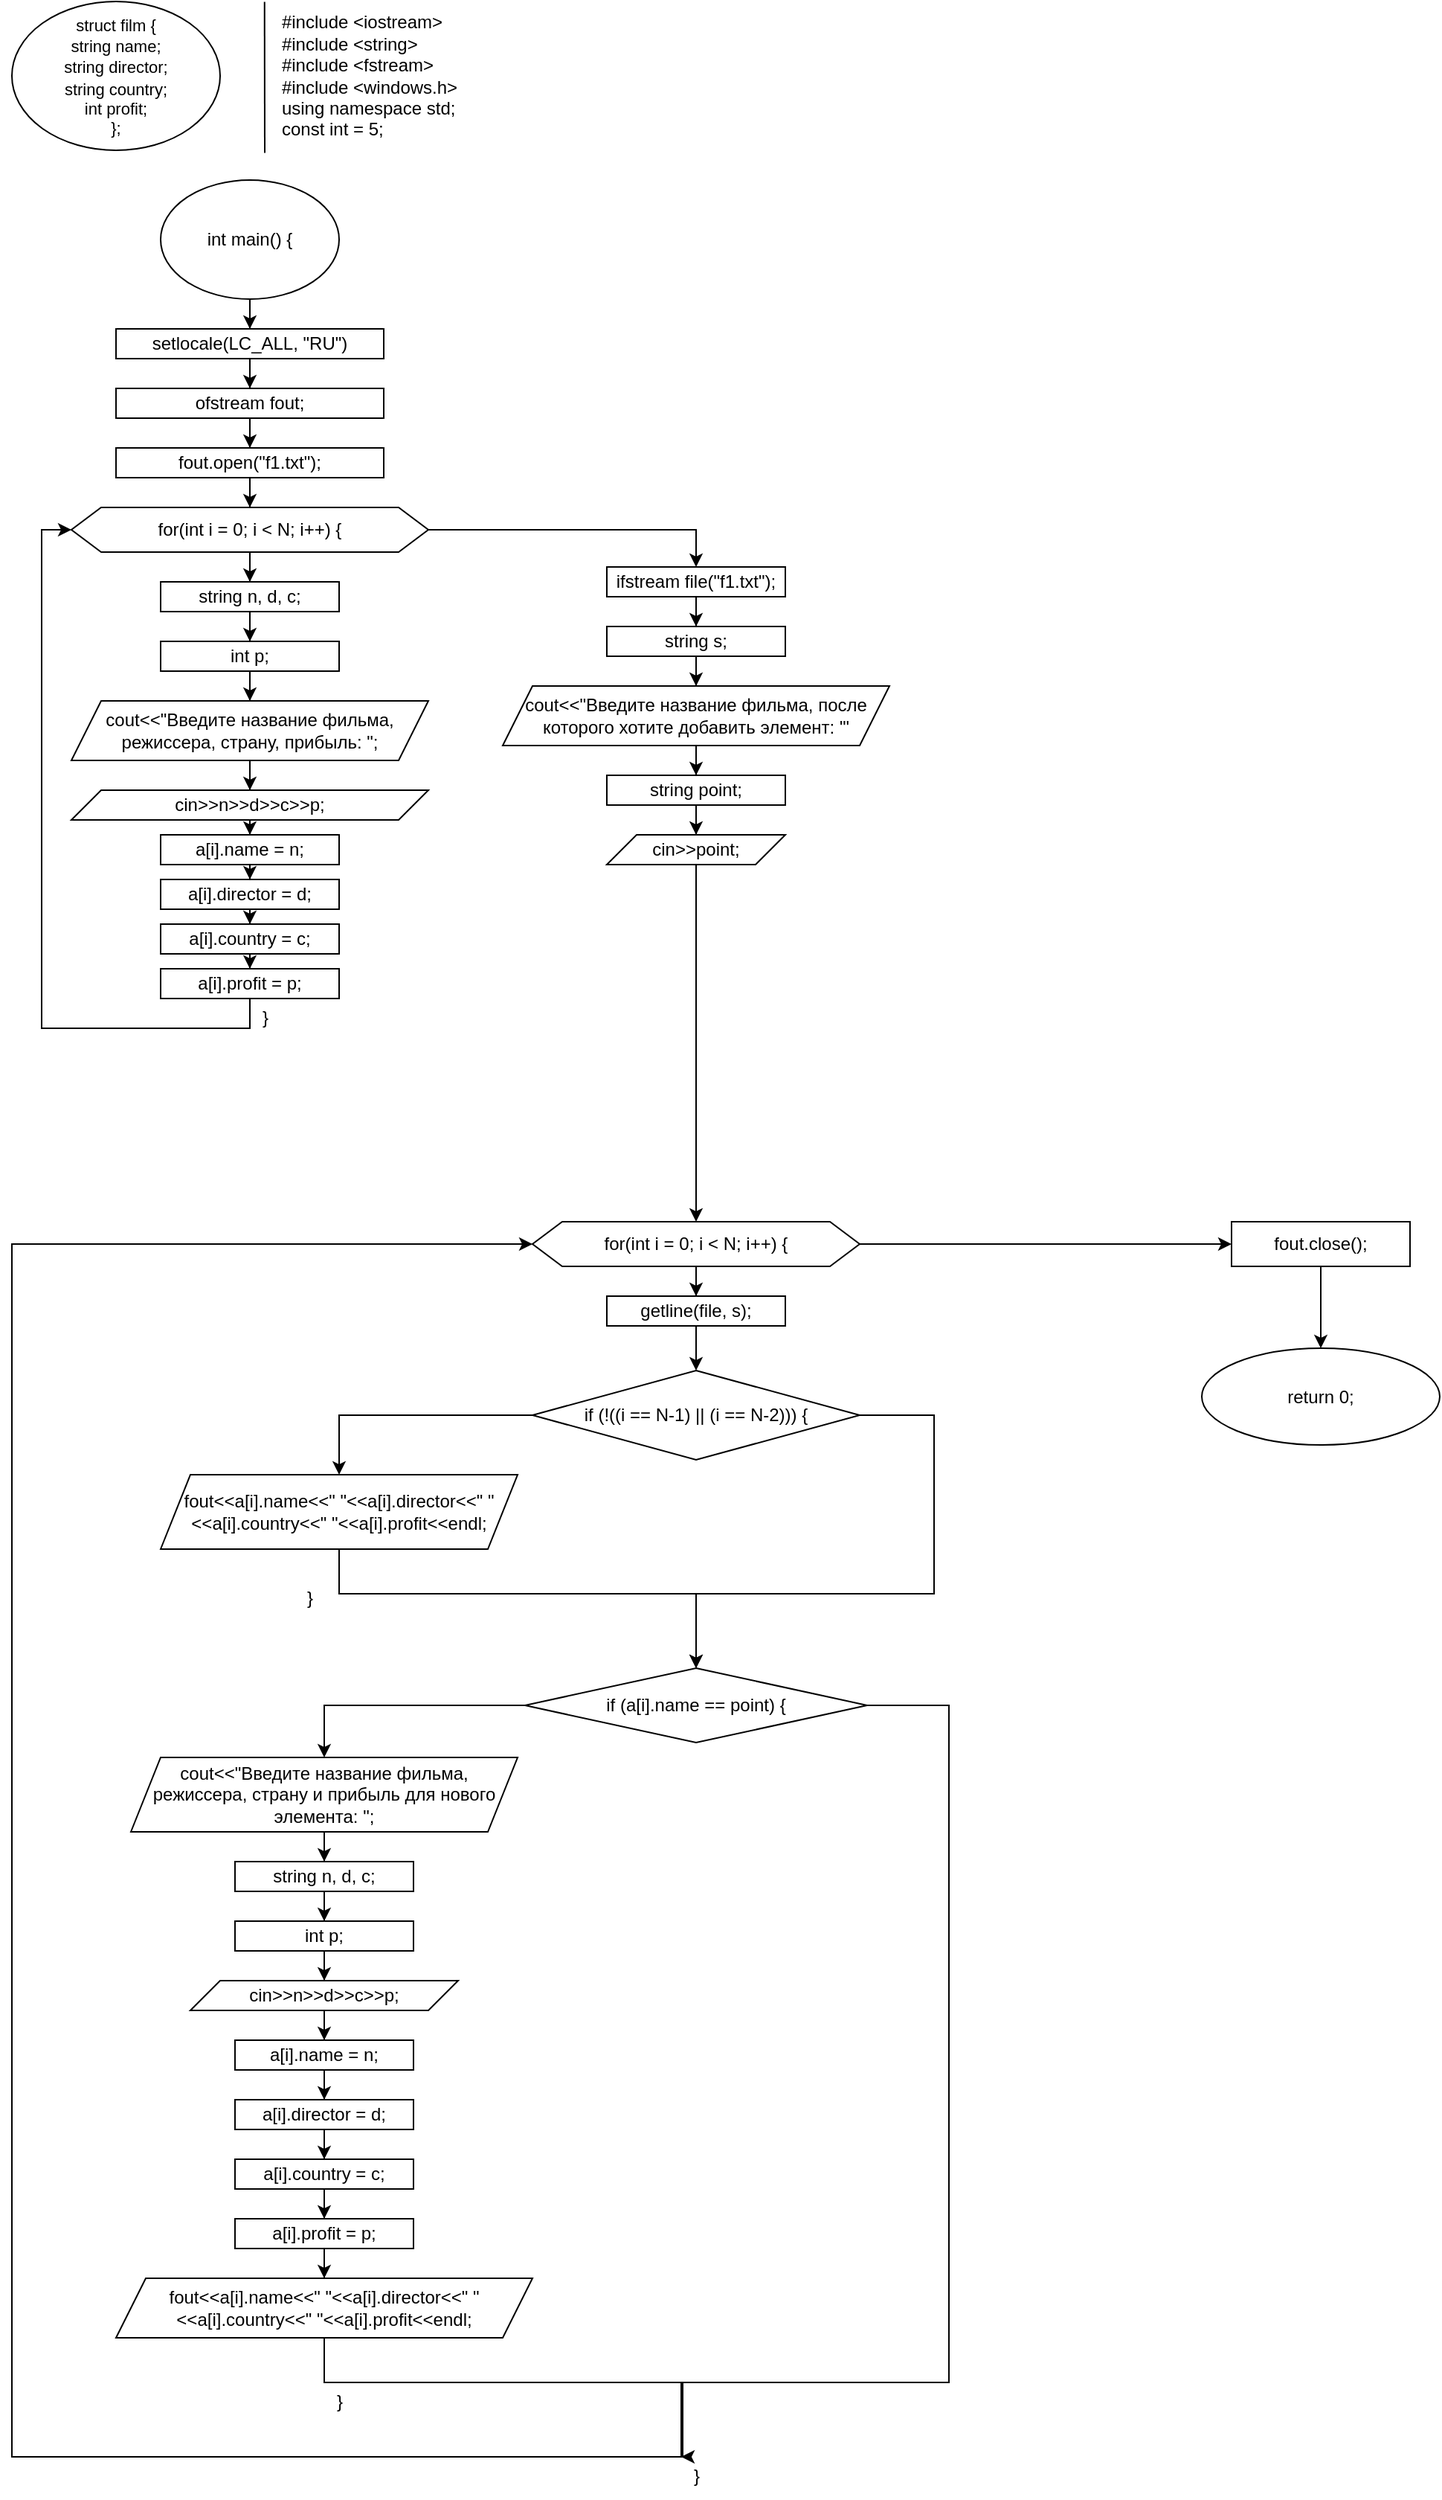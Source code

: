 <mxfile version="23.0.2" type="device">
  <diagram name="Страница — 1" id="oN_DMyjuyCgzwWXafFto">
    <mxGraphModel dx="1609" dy="880" grid="0" gridSize="10" guides="1" tooltips="1" connect="1" arrows="1" fold="1" page="1" pageScale="1" pageWidth="4681" pageHeight="3300" math="0" shadow="0">
      <root>
        <mxCell id="0" />
        <mxCell id="1" parent="0" />
        <mxCell id="-rOFNgzKbVqh0uoXaDFQ-1" value="&lt;font style=&quot;font-size: 11px;&quot;&gt;struct film {&lt;br&gt;string name;&lt;br&gt;string director;&lt;br&gt;string country;&lt;br&gt;&lt;/font&gt;&lt;div style=&quot;font-size: 11px;&quot;&gt;&lt;span style=&quot;background-color: initial;&quot;&gt;&lt;font style=&quot;font-size: 11px;&quot;&gt;int profit;&lt;/font&gt;&lt;/span&gt;&lt;/div&gt;&lt;div style=&quot;font-size: 11px;&quot;&gt;&lt;span style=&quot;background-color: initial;&quot;&gt;&lt;font style=&quot;font-size: 11px;&quot;&gt;};&lt;/font&gt;&lt;/span&gt;&lt;/div&gt;" style="ellipse;whiteSpace=wrap;html=1;align=center;" vertex="1" parent="1">
          <mxGeometry x="986" y="186" width="140" height="100" as="geometry" />
        </mxCell>
        <mxCell id="-rOFNgzKbVqh0uoXaDFQ-2" value="" style="endArrow=none;html=1;rounded=0;exitX=0;exitY=1.017;exitDx=0;exitDy=0;exitPerimeter=0;entryX=-0.001;entryY=0.003;entryDx=0;entryDy=0;entryPerimeter=0;" edge="1" parent="1" source="-rOFNgzKbVqh0uoXaDFQ-3" target="-rOFNgzKbVqh0uoXaDFQ-3">
          <mxGeometry width="50" height="50" relative="1" as="geometry">
            <mxPoint x="1156" y="276" as="sourcePoint" />
            <mxPoint x="1156" y="196" as="targetPoint" />
          </mxGeometry>
        </mxCell>
        <mxCell id="-rOFNgzKbVqh0uoXaDFQ-3" value="&lt;div style=&quot;text-align: left;&quot;&gt;&lt;span style=&quot;background-color: initial;&quot;&gt;#include &amp;lt;iostream&amp;gt;&lt;/span&gt;&lt;/div&gt;&lt;div style=&quot;text-align: left;&quot;&gt;&lt;span style=&quot;background-color: initial;&quot;&gt;#include &amp;lt;string&amp;gt;&lt;/span&gt;&lt;/div&gt;&lt;div style=&quot;text-align: left;&quot;&gt;&lt;span style=&quot;background-color: initial;&quot;&gt;#include &amp;lt;fstream&amp;gt;&lt;/span&gt;&lt;/div&gt;&lt;div style=&quot;text-align: left;&quot;&gt;&lt;span style=&quot;background-color: initial;&quot;&gt;#include &amp;lt;windows.h&amp;gt;&lt;/span&gt;&lt;/div&gt;&lt;div style=&quot;text-align: left;&quot;&gt;&lt;span style=&quot;background-color: initial;&quot;&gt;using namespace std;&lt;/span&gt;&lt;/div&gt;&lt;div style=&quot;text-align: left;&quot;&gt;&lt;span style=&quot;background-color: initial;&quot;&gt;const int = 5;&lt;/span&gt;&lt;/div&gt;" style="text;html=1;align=center;verticalAlign=middle;resizable=0;points=[];autosize=1;strokeColor=none;fillColor=none;" vertex="1" parent="1">
          <mxGeometry x="1156" y="186" width="140" height="100" as="geometry" />
        </mxCell>
        <mxCell id="-rOFNgzKbVqh0uoXaDFQ-6" value="" style="edgeStyle=orthogonalEdgeStyle;rounded=0;orthogonalLoop=1;jettySize=auto;html=1;" edge="1" parent="1" source="-rOFNgzKbVqh0uoXaDFQ-4" target="-rOFNgzKbVqh0uoXaDFQ-5">
          <mxGeometry relative="1" as="geometry" />
        </mxCell>
        <mxCell id="-rOFNgzKbVqh0uoXaDFQ-4" value="int main() {" style="ellipse;whiteSpace=wrap;html=1;" vertex="1" parent="1">
          <mxGeometry x="1086" y="306" width="120" height="80" as="geometry" />
        </mxCell>
        <mxCell id="-rOFNgzKbVqh0uoXaDFQ-8" value="" style="edgeStyle=orthogonalEdgeStyle;rounded=0;orthogonalLoop=1;jettySize=auto;html=1;" edge="1" parent="1" source="-rOFNgzKbVqh0uoXaDFQ-5" target="-rOFNgzKbVqh0uoXaDFQ-7">
          <mxGeometry relative="1" as="geometry" />
        </mxCell>
        <mxCell id="-rOFNgzKbVqh0uoXaDFQ-5" value="setlocale(LC_ALL, &quot;RU&quot;)" style="whiteSpace=wrap;html=1;" vertex="1" parent="1">
          <mxGeometry x="1056" y="406" width="180" height="20" as="geometry" />
        </mxCell>
        <mxCell id="-rOFNgzKbVqh0uoXaDFQ-10" value="" style="edgeStyle=orthogonalEdgeStyle;rounded=0;orthogonalLoop=1;jettySize=auto;html=1;" edge="1" parent="1" source="-rOFNgzKbVqh0uoXaDFQ-7" target="-rOFNgzKbVqh0uoXaDFQ-9">
          <mxGeometry relative="1" as="geometry" />
        </mxCell>
        <mxCell id="-rOFNgzKbVqh0uoXaDFQ-7" value="ofstream fout;" style="whiteSpace=wrap;html=1;" vertex="1" parent="1">
          <mxGeometry x="1056" y="446" width="180" height="20" as="geometry" />
        </mxCell>
        <mxCell id="-rOFNgzKbVqh0uoXaDFQ-12" value="" style="edgeStyle=orthogonalEdgeStyle;rounded=0;orthogonalLoop=1;jettySize=auto;html=1;" edge="1" parent="1" source="-rOFNgzKbVqh0uoXaDFQ-9" target="-rOFNgzKbVqh0uoXaDFQ-11">
          <mxGeometry relative="1" as="geometry" />
        </mxCell>
        <mxCell id="-rOFNgzKbVqh0uoXaDFQ-9" value="fout.open(&quot;f1.txt&quot;);" style="whiteSpace=wrap;html=1;" vertex="1" parent="1">
          <mxGeometry x="1056" y="486" width="180" height="20" as="geometry" />
        </mxCell>
        <mxCell id="-rOFNgzKbVqh0uoXaDFQ-14" value="" style="edgeStyle=orthogonalEdgeStyle;rounded=0;orthogonalLoop=1;jettySize=auto;html=1;" edge="1" parent="1" source="-rOFNgzKbVqh0uoXaDFQ-11" target="-rOFNgzKbVqh0uoXaDFQ-13">
          <mxGeometry relative="1" as="geometry" />
        </mxCell>
        <mxCell id="-rOFNgzKbVqh0uoXaDFQ-32" value="" style="edgeStyle=orthogonalEdgeStyle;rounded=0;orthogonalLoop=1;jettySize=auto;html=1;" edge="1" parent="1" source="-rOFNgzKbVqh0uoXaDFQ-11" target="-rOFNgzKbVqh0uoXaDFQ-31">
          <mxGeometry relative="1" as="geometry" />
        </mxCell>
        <mxCell id="-rOFNgzKbVqh0uoXaDFQ-11" value="for(int i = 0; i &amp;lt; N; i++) {" style="shape=hexagon;perimeter=hexagonPerimeter2;whiteSpace=wrap;html=1;fixedSize=1;" vertex="1" parent="1">
          <mxGeometry x="1026" y="526" width="240" height="30" as="geometry" />
        </mxCell>
        <mxCell id="-rOFNgzKbVqh0uoXaDFQ-16" value="" style="edgeStyle=orthogonalEdgeStyle;rounded=0;orthogonalLoop=1;jettySize=auto;html=1;" edge="1" parent="1" source="-rOFNgzKbVqh0uoXaDFQ-13" target="-rOFNgzKbVqh0uoXaDFQ-15">
          <mxGeometry relative="1" as="geometry" />
        </mxCell>
        <mxCell id="-rOFNgzKbVqh0uoXaDFQ-13" value="string n, d, c;" style="whiteSpace=wrap;html=1;" vertex="1" parent="1">
          <mxGeometry x="1086" y="576" width="120" height="20" as="geometry" />
        </mxCell>
        <mxCell id="-rOFNgzKbVqh0uoXaDFQ-18" value="" style="edgeStyle=orthogonalEdgeStyle;rounded=0;orthogonalLoop=1;jettySize=auto;html=1;" edge="1" parent="1" source="-rOFNgzKbVqh0uoXaDFQ-15" target="-rOFNgzKbVqh0uoXaDFQ-17">
          <mxGeometry relative="1" as="geometry" />
        </mxCell>
        <mxCell id="-rOFNgzKbVqh0uoXaDFQ-15" value="int p;" style="whiteSpace=wrap;html=1;" vertex="1" parent="1">
          <mxGeometry x="1086" y="616" width="120" height="20" as="geometry" />
        </mxCell>
        <mxCell id="-rOFNgzKbVqh0uoXaDFQ-20" value="" style="edgeStyle=orthogonalEdgeStyle;rounded=0;orthogonalLoop=1;jettySize=auto;html=1;" edge="1" parent="1" source="-rOFNgzKbVqh0uoXaDFQ-17" target="-rOFNgzKbVqh0uoXaDFQ-19">
          <mxGeometry relative="1" as="geometry" />
        </mxCell>
        <mxCell id="-rOFNgzKbVqh0uoXaDFQ-17" value="cout&amp;lt;&amp;lt;&quot;Введите название фильма, режиссера, страну, прибыль: &quot;;" style="shape=parallelogram;perimeter=parallelogramPerimeter;whiteSpace=wrap;html=1;fixedSize=1;" vertex="1" parent="1">
          <mxGeometry x="1026" y="656" width="240" height="40" as="geometry" />
        </mxCell>
        <mxCell id="-rOFNgzKbVqh0uoXaDFQ-22" value="" style="edgeStyle=orthogonalEdgeStyle;rounded=0;orthogonalLoop=1;jettySize=auto;html=1;" edge="1" parent="1" source="-rOFNgzKbVqh0uoXaDFQ-19" target="-rOFNgzKbVqh0uoXaDFQ-21">
          <mxGeometry relative="1" as="geometry" />
        </mxCell>
        <mxCell id="-rOFNgzKbVqh0uoXaDFQ-19" value="cin&amp;gt;&amp;gt;n&amp;gt;&amp;gt;d&amp;gt;&amp;gt;c&amp;gt;&amp;gt;p;" style="shape=parallelogram;perimeter=parallelogramPerimeter;whiteSpace=wrap;html=1;fixedSize=1;" vertex="1" parent="1">
          <mxGeometry x="1026" y="716" width="240" height="20" as="geometry" />
        </mxCell>
        <mxCell id="-rOFNgzKbVqh0uoXaDFQ-24" value="" style="edgeStyle=orthogonalEdgeStyle;rounded=0;orthogonalLoop=1;jettySize=auto;html=1;" edge="1" parent="1" source="-rOFNgzKbVqh0uoXaDFQ-21" target="-rOFNgzKbVqh0uoXaDFQ-23">
          <mxGeometry relative="1" as="geometry" />
        </mxCell>
        <mxCell id="-rOFNgzKbVqh0uoXaDFQ-21" value="a[i].name = n;" style="whiteSpace=wrap;html=1;" vertex="1" parent="1">
          <mxGeometry x="1086" y="746" width="120" height="20" as="geometry" />
        </mxCell>
        <mxCell id="-rOFNgzKbVqh0uoXaDFQ-26" value="" style="edgeStyle=orthogonalEdgeStyle;rounded=0;orthogonalLoop=1;jettySize=auto;html=1;" edge="1" parent="1" source="-rOFNgzKbVqh0uoXaDFQ-23" target="-rOFNgzKbVqh0uoXaDFQ-25">
          <mxGeometry relative="1" as="geometry" />
        </mxCell>
        <mxCell id="-rOFNgzKbVqh0uoXaDFQ-23" value="a[i].director = d;" style="whiteSpace=wrap;html=1;" vertex="1" parent="1">
          <mxGeometry x="1086" y="776" width="120" height="20" as="geometry" />
        </mxCell>
        <mxCell id="-rOFNgzKbVqh0uoXaDFQ-28" value="" style="edgeStyle=orthogonalEdgeStyle;rounded=0;orthogonalLoop=1;jettySize=auto;html=1;" edge="1" parent="1" source="-rOFNgzKbVqh0uoXaDFQ-25" target="-rOFNgzKbVqh0uoXaDFQ-27">
          <mxGeometry relative="1" as="geometry" />
        </mxCell>
        <mxCell id="-rOFNgzKbVqh0uoXaDFQ-25" value="a[i].country = c;" style="whiteSpace=wrap;html=1;" vertex="1" parent="1">
          <mxGeometry x="1086" y="806" width="120" height="20" as="geometry" />
        </mxCell>
        <mxCell id="-rOFNgzKbVqh0uoXaDFQ-29" style="edgeStyle=orthogonalEdgeStyle;rounded=0;orthogonalLoop=1;jettySize=auto;html=1;entryX=0;entryY=0.5;entryDx=0;entryDy=0;" edge="1" parent="1" source="-rOFNgzKbVqh0uoXaDFQ-27" target="-rOFNgzKbVqh0uoXaDFQ-11">
          <mxGeometry relative="1" as="geometry">
            <Array as="points">
              <mxPoint x="1146" y="876" />
              <mxPoint x="1006" y="876" />
              <mxPoint x="1006" y="541" />
            </Array>
          </mxGeometry>
        </mxCell>
        <mxCell id="-rOFNgzKbVqh0uoXaDFQ-27" value="a[i].profit = p;" style="whiteSpace=wrap;html=1;" vertex="1" parent="1">
          <mxGeometry x="1086" y="836" width="120" height="20" as="geometry" />
        </mxCell>
        <mxCell id="-rOFNgzKbVqh0uoXaDFQ-30" value="}" style="text;html=1;align=center;verticalAlign=middle;resizable=0;points=[];autosize=1;strokeColor=none;fillColor=none;" vertex="1" parent="1">
          <mxGeometry x="1141" y="854" width="30" height="30" as="geometry" />
        </mxCell>
        <mxCell id="-rOFNgzKbVqh0uoXaDFQ-34" value="" style="edgeStyle=orthogonalEdgeStyle;rounded=0;orthogonalLoop=1;jettySize=auto;html=1;" edge="1" parent="1" source="-rOFNgzKbVqh0uoXaDFQ-31" target="-rOFNgzKbVqh0uoXaDFQ-33">
          <mxGeometry relative="1" as="geometry" />
        </mxCell>
        <mxCell id="-rOFNgzKbVqh0uoXaDFQ-31" value="ifstream file(&quot;f1.txt&quot;);" style="whiteSpace=wrap;html=1;" vertex="1" parent="1">
          <mxGeometry x="1386" y="566" width="120" height="20" as="geometry" />
        </mxCell>
        <mxCell id="-rOFNgzKbVqh0uoXaDFQ-38" value="" style="edgeStyle=orthogonalEdgeStyle;rounded=0;orthogonalLoop=1;jettySize=auto;html=1;" edge="1" parent="1" source="-rOFNgzKbVqh0uoXaDFQ-33" target="-rOFNgzKbVqh0uoXaDFQ-37">
          <mxGeometry relative="1" as="geometry" />
        </mxCell>
        <mxCell id="-rOFNgzKbVqh0uoXaDFQ-33" value="string s;" style="whiteSpace=wrap;html=1;" vertex="1" parent="1">
          <mxGeometry x="1386" y="606" width="120" height="20" as="geometry" />
        </mxCell>
        <mxCell id="-rOFNgzKbVqh0uoXaDFQ-42" value="" style="edgeStyle=orthogonalEdgeStyle;rounded=0;orthogonalLoop=1;jettySize=auto;html=1;" edge="1" parent="1" source="-rOFNgzKbVqh0uoXaDFQ-37" target="-rOFNgzKbVqh0uoXaDFQ-41">
          <mxGeometry relative="1" as="geometry" />
        </mxCell>
        <mxCell id="-rOFNgzKbVqh0uoXaDFQ-37" value="cout&amp;lt;&amp;lt;&quot;Введите название фильма, после которого хотите добавить элемент: &quot;&#39;" style="shape=parallelogram;perimeter=parallelogramPerimeter;whiteSpace=wrap;html=1;fixedSize=1;" vertex="1" parent="1">
          <mxGeometry x="1316" y="646" width="260" height="40" as="geometry" />
        </mxCell>
        <mxCell id="-rOFNgzKbVqh0uoXaDFQ-44" value="" style="edgeStyle=orthogonalEdgeStyle;rounded=0;orthogonalLoop=1;jettySize=auto;html=1;" edge="1" parent="1" source="-rOFNgzKbVqh0uoXaDFQ-41" target="-rOFNgzKbVqh0uoXaDFQ-43">
          <mxGeometry relative="1" as="geometry" />
        </mxCell>
        <mxCell id="-rOFNgzKbVqh0uoXaDFQ-41" value="string point;" style="whiteSpace=wrap;html=1;" vertex="1" parent="1">
          <mxGeometry x="1386" y="706" width="120" height="20" as="geometry" />
        </mxCell>
        <mxCell id="-rOFNgzKbVqh0uoXaDFQ-46" value="" style="edgeStyle=orthogonalEdgeStyle;rounded=0;orthogonalLoop=1;jettySize=auto;html=1;" edge="1" parent="1" source="-rOFNgzKbVqh0uoXaDFQ-43" target="-rOFNgzKbVqh0uoXaDFQ-45">
          <mxGeometry relative="1" as="geometry" />
        </mxCell>
        <mxCell id="-rOFNgzKbVqh0uoXaDFQ-43" value="cin&amp;gt;&amp;gt;point;" style="shape=parallelogram;perimeter=parallelogramPerimeter;whiteSpace=wrap;html=1;fixedSize=1;" vertex="1" parent="1">
          <mxGeometry x="1386" y="746" width="120" height="20" as="geometry" />
        </mxCell>
        <mxCell id="-rOFNgzKbVqh0uoXaDFQ-48" value="" style="edgeStyle=orthogonalEdgeStyle;rounded=0;orthogonalLoop=1;jettySize=auto;html=1;" edge="1" parent="1" source="-rOFNgzKbVqh0uoXaDFQ-45" target="-rOFNgzKbVqh0uoXaDFQ-47">
          <mxGeometry relative="1" as="geometry" />
        </mxCell>
        <mxCell id="-rOFNgzKbVqh0uoXaDFQ-82" value="" style="edgeStyle=orthogonalEdgeStyle;rounded=0;orthogonalLoop=1;jettySize=auto;html=1;" edge="1" parent="1" source="-rOFNgzKbVqh0uoXaDFQ-45" target="-rOFNgzKbVqh0uoXaDFQ-81">
          <mxGeometry relative="1" as="geometry" />
        </mxCell>
        <mxCell id="-rOFNgzKbVqh0uoXaDFQ-45" value="for(int i = 0; i &amp;lt; N; i++) {" style="shape=hexagon;perimeter=hexagonPerimeter2;whiteSpace=wrap;html=1;fixedSize=1;" vertex="1" parent="1">
          <mxGeometry x="1336" y="1006" width="220" height="30" as="geometry" />
        </mxCell>
        <mxCell id="-rOFNgzKbVqh0uoXaDFQ-50" value="" style="edgeStyle=orthogonalEdgeStyle;rounded=0;orthogonalLoop=1;jettySize=auto;html=1;" edge="1" parent="1" source="-rOFNgzKbVqh0uoXaDFQ-47" target="-rOFNgzKbVqh0uoXaDFQ-49">
          <mxGeometry relative="1" as="geometry" />
        </mxCell>
        <mxCell id="-rOFNgzKbVqh0uoXaDFQ-47" value="getline(file, s);" style="whiteSpace=wrap;html=1;" vertex="1" parent="1">
          <mxGeometry x="1386" y="1056" width="120" height="20" as="geometry" />
        </mxCell>
        <mxCell id="-rOFNgzKbVqh0uoXaDFQ-54" value="" style="edgeStyle=orthogonalEdgeStyle;rounded=0;orthogonalLoop=1;jettySize=auto;html=1;" edge="1" parent="1" source="-rOFNgzKbVqh0uoXaDFQ-49" target="-rOFNgzKbVqh0uoXaDFQ-53">
          <mxGeometry relative="1" as="geometry" />
        </mxCell>
        <mxCell id="-rOFNgzKbVqh0uoXaDFQ-56" style="edgeStyle=orthogonalEdgeStyle;rounded=0;orthogonalLoop=1;jettySize=auto;html=1;exitX=1;exitY=0.5;exitDx=0;exitDy=0;entryX=0.5;entryY=0;entryDx=0;entryDy=0;" edge="1" parent="1" source="-rOFNgzKbVqh0uoXaDFQ-49" target="-rOFNgzKbVqh0uoXaDFQ-57">
          <mxGeometry relative="1" as="geometry">
            <mxPoint x="1447" y="1296" as="targetPoint" />
            <Array as="points">
              <mxPoint x="1606" y="1136" />
              <mxPoint x="1606" y="1256" />
              <mxPoint x="1446" y="1256" />
            </Array>
          </mxGeometry>
        </mxCell>
        <mxCell id="-rOFNgzKbVqh0uoXaDFQ-49" value="if (!((i == N-1) || (i == N-2))) {" style="rhombus;whiteSpace=wrap;html=1;" vertex="1" parent="1">
          <mxGeometry x="1336" y="1106" width="220" height="60" as="geometry" />
        </mxCell>
        <mxCell id="-rOFNgzKbVqh0uoXaDFQ-55" style="edgeStyle=orthogonalEdgeStyle;rounded=0;orthogonalLoop=1;jettySize=auto;html=1;entryX=0.5;entryY=0;entryDx=0;entryDy=0;" edge="1" parent="1" source="-rOFNgzKbVqh0uoXaDFQ-53" target="-rOFNgzKbVqh0uoXaDFQ-57">
          <mxGeometry relative="1" as="geometry">
            <mxPoint x="1447" y="1296" as="targetPoint" />
            <Array as="points">
              <mxPoint x="1206" y="1256" />
              <mxPoint x="1446" y="1256" />
            </Array>
          </mxGeometry>
        </mxCell>
        <mxCell id="-rOFNgzKbVqh0uoXaDFQ-53" value="fout&amp;lt;&amp;lt;a[i].name&amp;lt;&amp;lt;&quot; &quot;&amp;lt;&amp;lt;a[i].director&amp;lt;&amp;lt;&quot; &quot;&amp;lt;&amp;lt;a[i].country&amp;lt;&amp;lt;&quot; &quot;&amp;lt;&amp;lt;a[i].profit&amp;lt;&amp;lt;endl;" style="shape=parallelogram;perimeter=parallelogramPerimeter;whiteSpace=wrap;html=1;fixedSize=1;" vertex="1" parent="1">
          <mxGeometry x="1086" y="1176" width="240" height="50" as="geometry" />
        </mxCell>
        <mxCell id="-rOFNgzKbVqh0uoXaDFQ-59" value="" style="edgeStyle=orthogonalEdgeStyle;rounded=0;orthogonalLoop=1;jettySize=auto;html=1;" edge="1" parent="1" source="-rOFNgzKbVqh0uoXaDFQ-57" target="-rOFNgzKbVqh0uoXaDFQ-58">
          <mxGeometry relative="1" as="geometry" />
        </mxCell>
        <mxCell id="-rOFNgzKbVqh0uoXaDFQ-77" style="edgeStyle=orthogonalEdgeStyle;rounded=0;orthogonalLoop=1;jettySize=auto;html=1;exitX=1;exitY=0.5;exitDx=0;exitDy=0;" edge="1" parent="1" source="-rOFNgzKbVqh0uoXaDFQ-57">
          <mxGeometry relative="1" as="geometry">
            <mxPoint x="1436" y="1836" as="targetPoint" />
            <Array as="points">
              <mxPoint x="1616" y="1331" />
              <mxPoint x="1616" y="1786" />
              <mxPoint x="1437" y="1786" />
              <mxPoint x="1437" y="1836" />
            </Array>
          </mxGeometry>
        </mxCell>
        <mxCell id="-rOFNgzKbVqh0uoXaDFQ-57" value="if (a[i].name == point) {" style="rhombus;whiteSpace=wrap;html=1;" vertex="1" parent="1">
          <mxGeometry x="1331" y="1306" width="230" height="50" as="geometry" />
        </mxCell>
        <mxCell id="-rOFNgzKbVqh0uoXaDFQ-61" value="" style="edgeStyle=orthogonalEdgeStyle;rounded=0;orthogonalLoop=1;jettySize=auto;html=1;" edge="1" parent="1" source="-rOFNgzKbVqh0uoXaDFQ-58" target="-rOFNgzKbVqh0uoXaDFQ-60">
          <mxGeometry relative="1" as="geometry" />
        </mxCell>
        <mxCell id="-rOFNgzKbVqh0uoXaDFQ-58" value="cout&amp;lt;&amp;lt;&quot;Введите название фильма, режиссера, страну и прибыль для нового элемента: &quot;;" style="shape=parallelogram;perimeter=parallelogramPerimeter;whiteSpace=wrap;html=1;fixedSize=1;" vertex="1" parent="1">
          <mxGeometry x="1066" y="1366" width="260" height="50" as="geometry" />
        </mxCell>
        <mxCell id="-rOFNgzKbVqh0uoXaDFQ-63" value="" style="edgeStyle=orthogonalEdgeStyle;rounded=0;orthogonalLoop=1;jettySize=auto;html=1;" edge="1" parent="1" source="-rOFNgzKbVqh0uoXaDFQ-60" target="-rOFNgzKbVqh0uoXaDFQ-62">
          <mxGeometry relative="1" as="geometry" />
        </mxCell>
        <mxCell id="-rOFNgzKbVqh0uoXaDFQ-60" value="string n, d, c;" style="whiteSpace=wrap;html=1;" vertex="1" parent="1">
          <mxGeometry x="1136" y="1436" width="120" height="20" as="geometry" />
        </mxCell>
        <mxCell id="-rOFNgzKbVqh0uoXaDFQ-65" value="" style="edgeStyle=orthogonalEdgeStyle;rounded=0;orthogonalLoop=1;jettySize=auto;html=1;" edge="1" parent="1" source="-rOFNgzKbVqh0uoXaDFQ-62" target="-rOFNgzKbVqh0uoXaDFQ-64">
          <mxGeometry relative="1" as="geometry" />
        </mxCell>
        <mxCell id="-rOFNgzKbVqh0uoXaDFQ-62" value="int p;" style="whiteSpace=wrap;html=1;" vertex="1" parent="1">
          <mxGeometry x="1136" y="1476" width="120" height="20" as="geometry" />
        </mxCell>
        <mxCell id="-rOFNgzKbVqh0uoXaDFQ-67" value="" style="edgeStyle=orthogonalEdgeStyle;rounded=0;orthogonalLoop=1;jettySize=auto;html=1;" edge="1" parent="1" source="-rOFNgzKbVqh0uoXaDFQ-64" target="-rOFNgzKbVqh0uoXaDFQ-66">
          <mxGeometry relative="1" as="geometry" />
        </mxCell>
        <mxCell id="-rOFNgzKbVqh0uoXaDFQ-64" value="cin&amp;gt;&amp;gt;n&amp;gt;&amp;gt;d&amp;gt;&amp;gt;c&amp;gt;&amp;gt;p;" style="shape=parallelogram;perimeter=parallelogramPerimeter;whiteSpace=wrap;html=1;fixedSize=1;" vertex="1" parent="1">
          <mxGeometry x="1106" y="1516" width="180" height="20" as="geometry" />
        </mxCell>
        <mxCell id="-rOFNgzKbVqh0uoXaDFQ-69" value="" style="edgeStyle=orthogonalEdgeStyle;rounded=0;orthogonalLoop=1;jettySize=auto;html=1;" edge="1" parent="1" source="-rOFNgzKbVqh0uoXaDFQ-66" target="-rOFNgzKbVqh0uoXaDFQ-68">
          <mxGeometry relative="1" as="geometry" />
        </mxCell>
        <mxCell id="-rOFNgzKbVqh0uoXaDFQ-66" value="a[i].name = n;" style="whiteSpace=wrap;html=1;" vertex="1" parent="1">
          <mxGeometry x="1136" y="1556" width="120" height="20" as="geometry" />
        </mxCell>
        <mxCell id="-rOFNgzKbVqh0uoXaDFQ-71" value="" style="edgeStyle=orthogonalEdgeStyle;rounded=0;orthogonalLoop=1;jettySize=auto;html=1;" edge="1" parent="1" source="-rOFNgzKbVqh0uoXaDFQ-68" target="-rOFNgzKbVqh0uoXaDFQ-70">
          <mxGeometry relative="1" as="geometry" />
        </mxCell>
        <mxCell id="-rOFNgzKbVqh0uoXaDFQ-68" value="a[i].director = d;" style="whiteSpace=wrap;html=1;" vertex="1" parent="1">
          <mxGeometry x="1136" y="1596" width="120" height="20" as="geometry" />
        </mxCell>
        <mxCell id="-rOFNgzKbVqh0uoXaDFQ-73" value="" style="edgeStyle=orthogonalEdgeStyle;rounded=0;orthogonalLoop=1;jettySize=auto;html=1;" edge="1" parent="1" source="-rOFNgzKbVqh0uoXaDFQ-70" target="-rOFNgzKbVqh0uoXaDFQ-72">
          <mxGeometry relative="1" as="geometry" />
        </mxCell>
        <mxCell id="-rOFNgzKbVqh0uoXaDFQ-70" value="a[i].country = c;" style="whiteSpace=wrap;html=1;" vertex="1" parent="1">
          <mxGeometry x="1136" y="1636" width="120" height="20" as="geometry" />
        </mxCell>
        <mxCell id="-rOFNgzKbVqh0uoXaDFQ-75" value="" style="edgeStyle=orthogonalEdgeStyle;rounded=0;orthogonalLoop=1;jettySize=auto;html=1;" edge="1" parent="1" source="-rOFNgzKbVqh0uoXaDFQ-72" target="-rOFNgzKbVqh0uoXaDFQ-74">
          <mxGeometry relative="1" as="geometry" />
        </mxCell>
        <mxCell id="-rOFNgzKbVqh0uoXaDFQ-72" value="a[i].profit = p;" style="whiteSpace=wrap;html=1;" vertex="1" parent="1">
          <mxGeometry x="1136" y="1676" width="120" height="20" as="geometry" />
        </mxCell>
        <mxCell id="-rOFNgzKbVqh0uoXaDFQ-76" style="edgeStyle=orthogonalEdgeStyle;rounded=0;orthogonalLoop=1;jettySize=auto;html=1;entryX=0;entryY=0.5;entryDx=0;entryDy=0;" edge="1" parent="1" source="-rOFNgzKbVqh0uoXaDFQ-74" target="-rOFNgzKbVqh0uoXaDFQ-45">
          <mxGeometry relative="1" as="geometry">
            <Array as="points">
              <mxPoint x="1196" y="1786" />
              <mxPoint x="1436" y="1786" />
              <mxPoint x="1436" y="1836" />
              <mxPoint x="986" y="1836" />
              <mxPoint x="986" y="1021" />
            </Array>
          </mxGeometry>
        </mxCell>
        <mxCell id="-rOFNgzKbVqh0uoXaDFQ-74" value="fout&amp;lt;&amp;lt;a[i].name&amp;lt;&amp;lt;&quot; &quot;&amp;lt;&amp;lt;a[i].director&amp;lt;&amp;lt;&quot; &quot;&amp;lt;&amp;lt;a[i].country&amp;lt;&amp;lt;&quot; &quot;&amp;lt;&amp;lt;a[i].profit&amp;lt;&amp;lt;endl;" style="shape=parallelogram;perimeter=parallelogramPerimeter;whiteSpace=wrap;html=1;fixedSize=1;" vertex="1" parent="1">
          <mxGeometry x="1056" y="1716" width="280" height="40" as="geometry" />
        </mxCell>
        <mxCell id="-rOFNgzKbVqh0uoXaDFQ-78" value="}" style="text;html=1;align=center;verticalAlign=middle;resizable=0;points=[];autosize=1;strokeColor=none;fillColor=none;" vertex="1" parent="1">
          <mxGeometry x="1191" y="1784" width="30" height="30" as="geometry" />
        </mxCell>
        <mxCell id="-rOFNgzKbVqh0uoXaDFQ-79" value="}" style="text;html=1;align=center;verticalAlign=middle;resizable=0;points=[];autosize=1;strokeColor=none;fillColor=none;" vertex="1" parent="1">
          <mxGeometry x="1171" y="1244" width="30" height="30" as="geometry" />
        </mxCell>
        <mxCell id="-rOFNgzKbVqh0uoXaDFQ-80" value="}" style="text;html=1;align=center;verticalAlign=middle;resizable=0;points=[];autosize=1;strokeColor=none;fillColor=none;" vertex="1" parent="1">
          <mxGeometry x="1431" y="1834" width="30" height="30" as="geometry" />
        </mxCell>
        <mxCell id="-rOFNgzKbVqh0uoXaDFQ-84" value="" style="edgeStyle=orthogonalEdgeStyle;rounded=0;orthogonalLoop=1;jettySize=auto;html=1;" edge="1" parent="1" source="-rOFNgzKbVqh0uoXaDFQ-81" target="-rOFNgzKbVqh0uoXaDFQ-83">
          <mxGeometry relative="1" as="geometry" />
        </mxCell>
        <mxCell id="-rOFNgzKbVqh0uoXaDFQ-81" value="fout.close();" style="whiteSpace=wrap;html=1;" vertex="1" parent="1">
          <mxGeometry x="1806" y="1006" width="120" height="30" as="geometry" />
        </mxCell>
        <mxCell id="-rOFNgzKbVqh0uoXaDFQ-83" value="return 0;" style="ellipse;whiteSpace=wrap;html=1;" vertex="1" parent="1">
          <mxGeometry x="1786" y="1091" width="160" height="65" as="geometry" />
        </mxCell>
      </root>
    </mxGraphModel>
  </diagram>
</mxfile>
